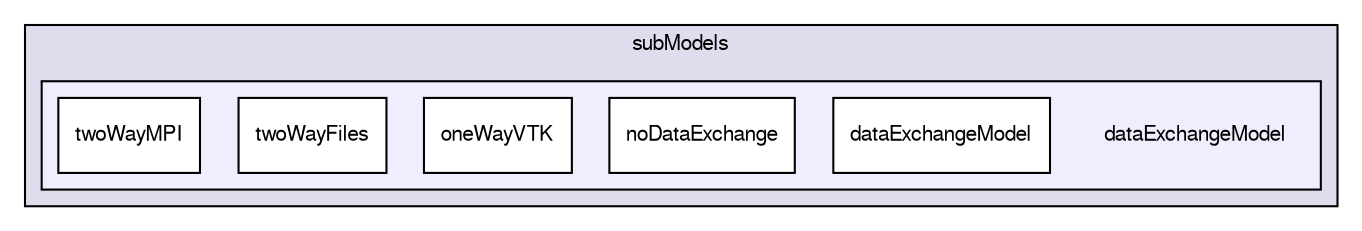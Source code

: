 digraph "/home/cgoniva/CFDEM/CFDEM-x.x-2.1.x/CFDEMcoupling-PUBLIC/src/lagrangian/cfdemParticle/subModels/dataExchangeModel" {
  compound=true
  node [ fontsize="10", fontname="FreeSans"];
  edge [ labelfontsize="10", labelfontname="FreeSans"];
  subgraph clusterdir_b4405a94eb03d3869e7a57a48055cc50 {
    graph [ bgcolor="#ddddee", pencolor="black", label="subModels" fontname="FreeSans", fontsize="10", URL="dir_b4405a94eb03d3869e7a57a48055cc50.html"]
  subgraph clusterdir_6088fb60336f5ae13c9242ffda1677a9 {
    graph [ bgcolor="#eeeeff", pencolor="black", label="" URL="dir_6088fb60336f5ae13c9242ffda1677a9.html"];
    dir_6088fb60336f5ae13c9242ffda1677a9 [shape=plaintext label="dataExchangeModel"];
    dir_2ae4b28d8d382ad026658c31872b6601 [shape=box label="dataExchangeModel" color="black" fillcolor="white" style="filled" URL="dir_2ae4b28d8d382ad026658c31872b6601.html"];
    dir_3cc8247d1b204baca91f4bdabb506c67 [shape=box label="noDataExchange" color="black" fillcolor="white" style="filled" URL="dir_3cc8247d1b204baca91f4bdabb506c67.html"];
    dir_67393766e00d4560a4f198b3365289e3 [shape=box label="oneWayVTK" color="black" fillcolor="white" style="filled" URL="dir_67393766e00d4560a4f198b3365289e3.html"];
    dir_03c543e80e8cc6bf541ab801a3b5b2a5 [shape=box label="twoWayFiles" color="black" fillcolor="white" style="filled" URL="dir_03c543e80e8cc6bf541ab801a3b5b2a5.html"];
    dir_a29d399edcca74eab6a49c1430eef6e7 [shape=box label="twoWayMPI" color="black" fillcolor="white" style="filled" URL="dir_a29d399edcca74eab6a49c1430eef6e7.html"];
  }
  }
}
